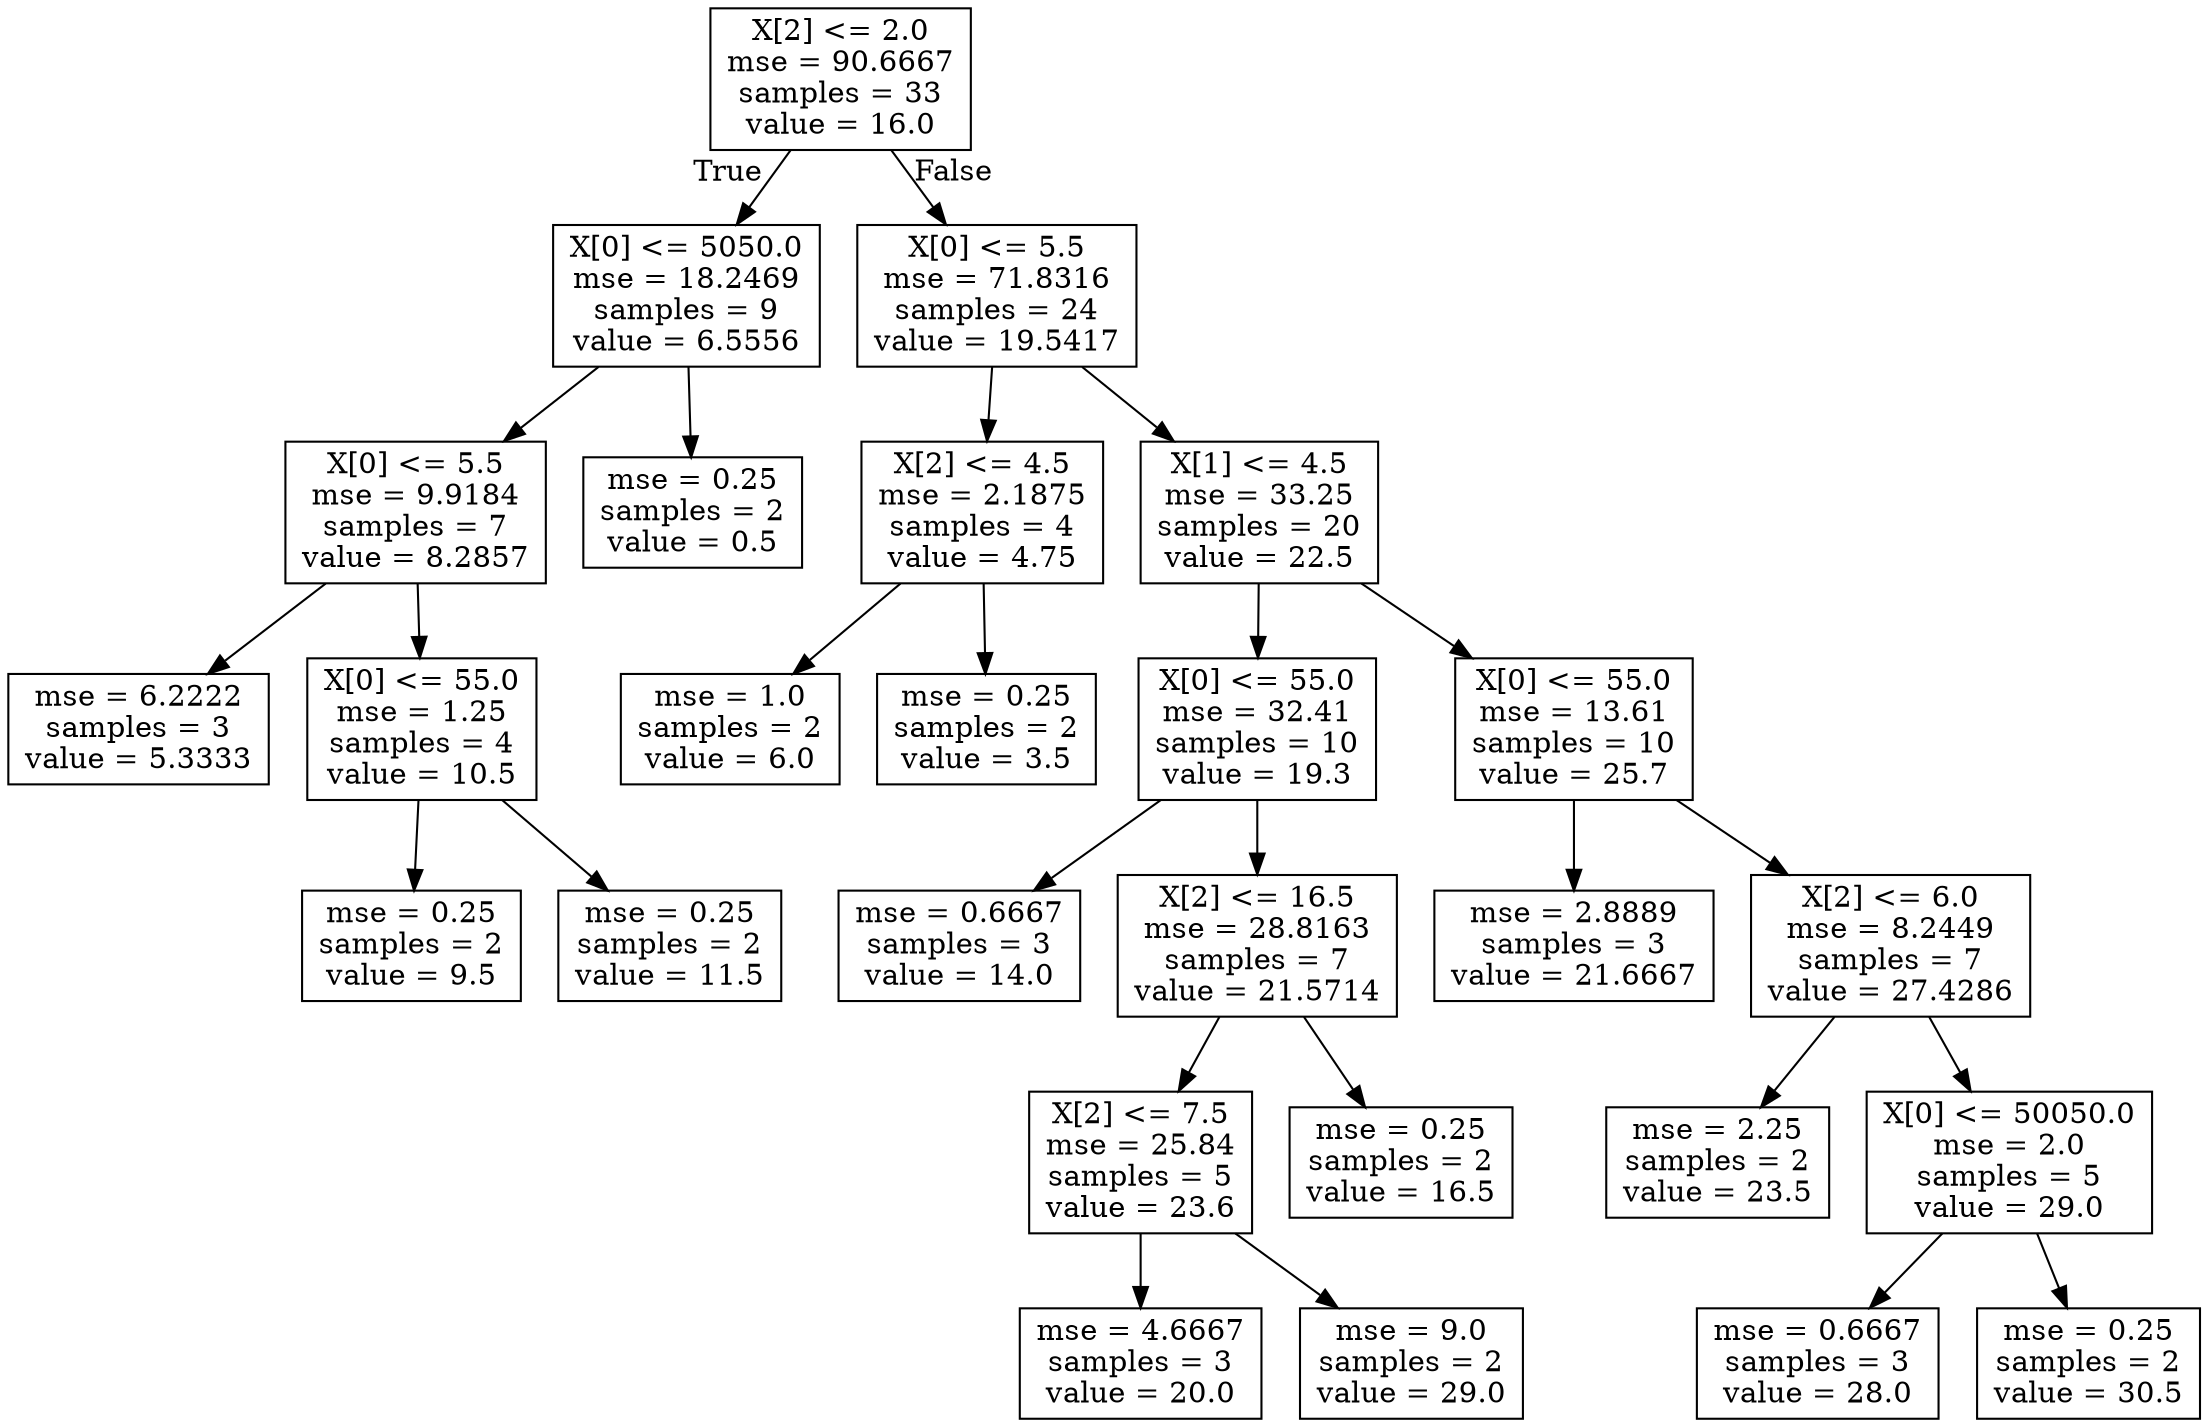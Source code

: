 digraph Tree {
node [shape=box] ;
0 [label="X[2] <= 2.0\nmse = 90.6667\nsamples = 33\nvalue = 16.0"] ;
1 [label="X[0] <= 5050.0\nmse = 18.2469\nsamples = 9\nvalue = 6.5556"] ;
0 -> 1 [labeldistance=2.5, labelangle=45, headlabel="True"] ;
2 [label="X[0] <= 5.5\nmse = 9.9184\nsamples = 7\nvalue = 8.2857"] ;
1 -> 2 ;
3 [label="mse = 6.2222\nsamples = 3\nvalue = 5.3333"] ;
2 -> 3 ;
4 [label="X[0] <= 55.0\nmse = 1.25\nsamples = 4\nvalue = 10.5"] ;
2 -> 4 ;
5 [label="mse = 0.25\nsamples = 2\nvalue = 9.5"] ;
4 -> 5 ;
6 [label="mse = 0.25\nsamples = 2\nvalue = 11.5"] ;
4 -> 6 ;
7 [label="mse = 0.25\nsamples = 2\nvalue = 0.5"] ;
1 -> 7 ;
8 [label="X[0] <= 5.5\nmse = 71.8316\nsamples = 24\nvalue = 19.5417"] ;
0 -> 8 [labeldistance=2.5, labelangle=-45, headlabel="False"] ;
9 [label="X[2] <= 4.5\nmse = 2.1875\nsamples = 4\nvalue = 4.75"] ;
8 -> 9 ;
10 [label="mse = 1.0\nsamples = 2\nvalue = 6.0"] ;
9 -> 10 ;
11 [label="mse = 0.25\nsamples = 2\nvalue = 3.5"] ;
9 -> 11 ;
12 [label="X[1] <= 4.5\nmse = 33.25\nsamples = 20\nvalue = 22.5"] ;
8 -> 12 ;
13 [label="X[0] <= 55.0\nmse = 32.41\nsamples = 10\nvalue = 19.3"] ;
12 -> 13 ;
14 [label="mse = 0.6667\nsamples = 3\nvalue = 14.0"] ;
13 -> 14 ;
15 [label="X[2] <= 16.5\nmse = 28.8163\nsamples = 7\nvalue = 21.5714"] ;
13 -> 15 ;
16 [label="X[2] <= 7.5\nmse = 25.84\nsamples = 5\nvalue = 23.6"] ;
15 -> 16 ;
17 [label="mse = 4.6667\nsamples = 3\nvalue = 20.0"] ;
16 -> 17 ;
18 [label="mse = 9.0\nsamples = 2\nvalue = 29.0"] ;
16 -> 18 ;
19 [label="mse = 0.25\nsamples = 2\nvalue = 16.5"] ;
15 -> 19 ;
20 [label="X[0] <= 55.0\nmse = 13.61\nsamples = 10\nvalue = 25.7"] ;
12 -> 20 ;
21 [label="mse = 2.8889\nsamples = 3\nvalue = 21.6667"] ;
20 -> 21 ;
22 [label="X[2] <= 6.0\nmse = 8.2449\nsamples = 7\nvalue = 27.4286"] ;
20 -> 22 ;
23 [label="mse = 2.25\nsamples = 2\nvalue = 23.5"] ;
22 -> 23 ;
24 [label="X[0] <= 50050.0\nmse = 2.0\nsamples = 5\nvalue = 29.0"] ;
22 -> 24 ;
25 [label="mse = 0.6667\nsamples = 3\nvalue = 28.0"] ;
24 -> 25 ;
26 [label="mse = 0.25\nsamples = 2\nvalue = 30.5"] ;
24 -> 26 ;
}